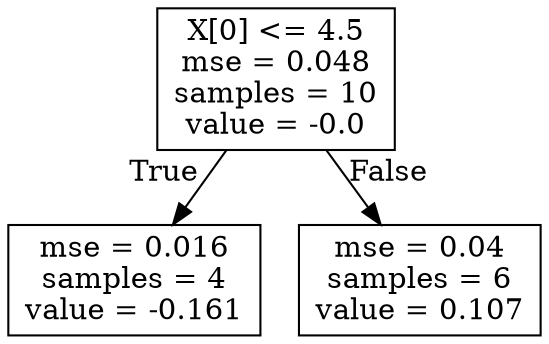 digraph Tree {
node [shape=box] ;
0 [label="X[0] <= 4.5\nmse = 0.048\nsamples = 10\nvalue = -0.0"] ;
1 [label="mse = 0.016\nsamples = 4\nvalue = -0.161"] ;
0 -> 1 [labeldistance=2.5, labelangle=45, headlabel="True"] ;
2 [label="mse = 0.04\nsamples = 6\nvalue = 0.107"] ;
0 -> 2 [labeldistance=2.5, labelangle=-45, headlabel="False"] ;
}